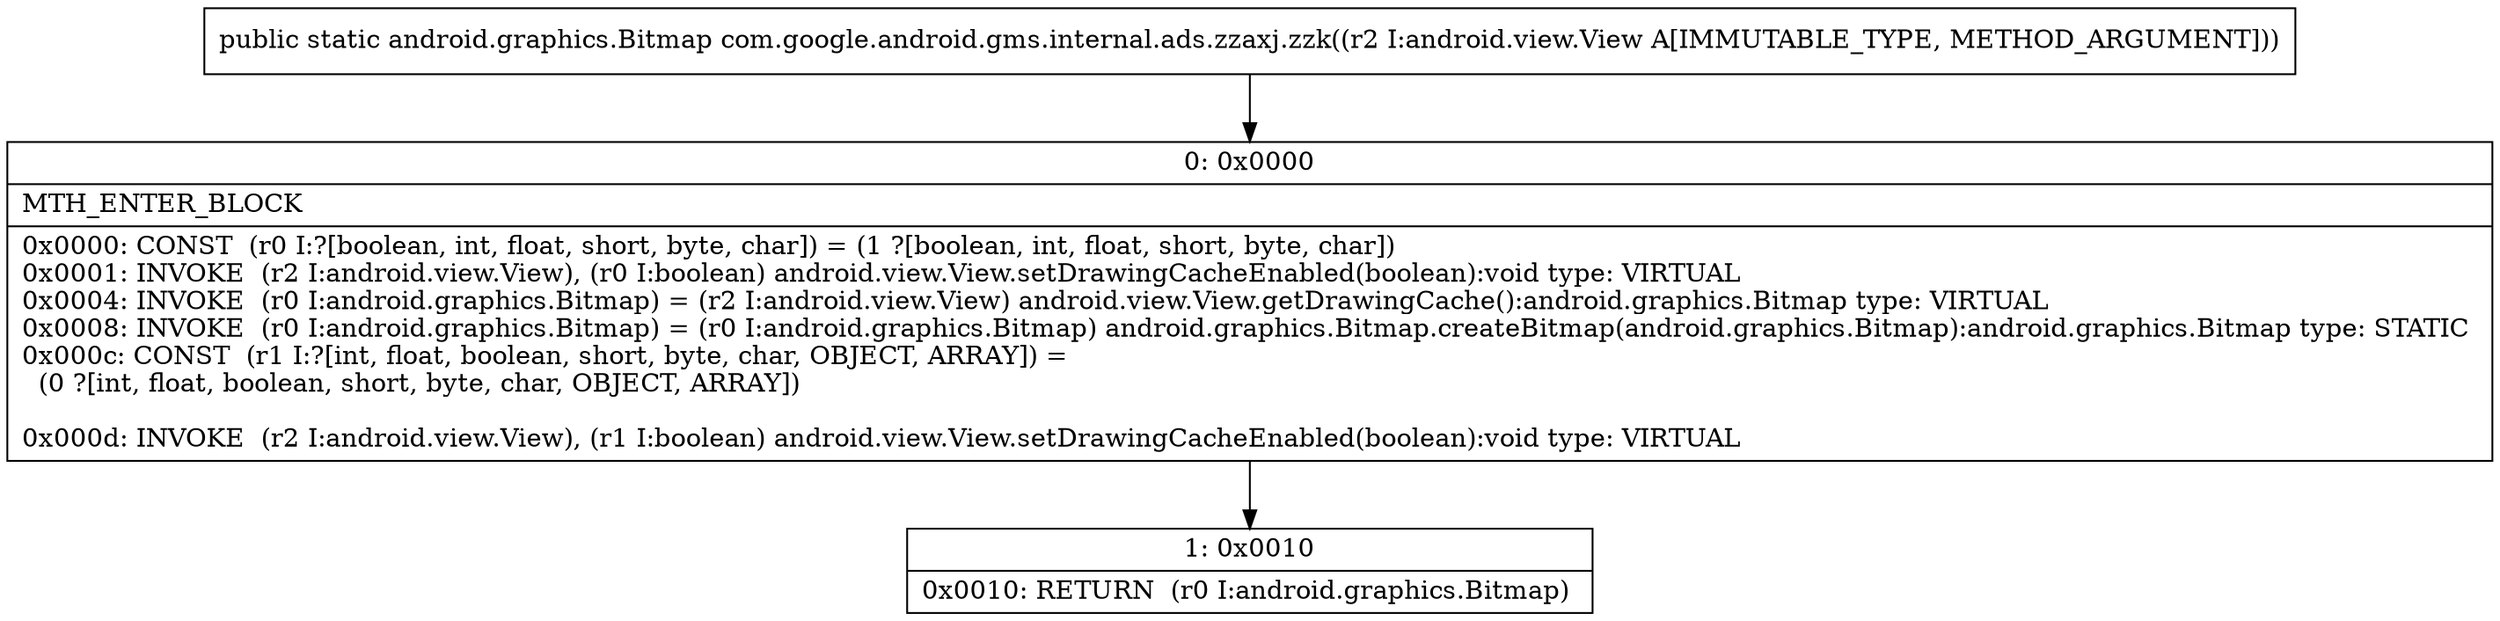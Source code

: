 digraph "CFG forcom.google.android.gms.internal.ads.zzaxj.zzk(Landroid\/view\/View;)Landroid\/graphics\/Bitmap;" {
Node_0 [shape=record,label="{0\:\ 0x0000|MTH_ENTER_BLOCK\l|0x0000: CONST  (r0 I:?[boolean, int, float, short, byte, char]) = (1 ?[boolean, int, float, short, byte, char]) \l0x0001: INVOKE  (r2 I:android.view.View), (r0 I:boolean) android.view.View.setDrawingCacheEnabled(boolean):void type: VIRTUAL \l0x0004: INVOKE  (r0 I:android.graphics.Bitmap) = (r2 I:android.view.View) android.view.View.getDrawingCache():android.graphics.Bitmap type: VIRTUAL \l0x0008: INVOKE  (r0 I:android.graphics.Bitmap) = (r0 I:android.graphics.Bitmap) android.graphics.Bitmap.createBitmap(android.graphics.Bitmap):android.graphics.Bitmap type: STATIC \l0x000c: CONST  (r1 I:?[int, float, boolean, short, byte, char, OBJECT, ARRAY]) = \l  (0 ?[int, float, boolean, short, byte, char, OBJECT, ARRAY])\l \l0x000d: INVOKE  (r2 I:android.view.View), (r1 I:boolean) android.view.View.setDrawingCacheEnabled(boolean):void type: VIRTUAL \l}"];
Node_1 [shape=record,label="{1\:\ 0x0010|0x0010: RETURN  (r0 I:android.graphics.Bitmap) \l}"];
MethodNode[shape=record,label="{public static android.graphics.Bitmap com.google.android.gms.internal.ads.zzaxj.zzk((r2 I:android.view.View A[IMMUTABLE_TYPE, METHOD_ARGUMENT])) }"];
MethodNode -> Node_0;
Node_0 -> Node_1;
}

